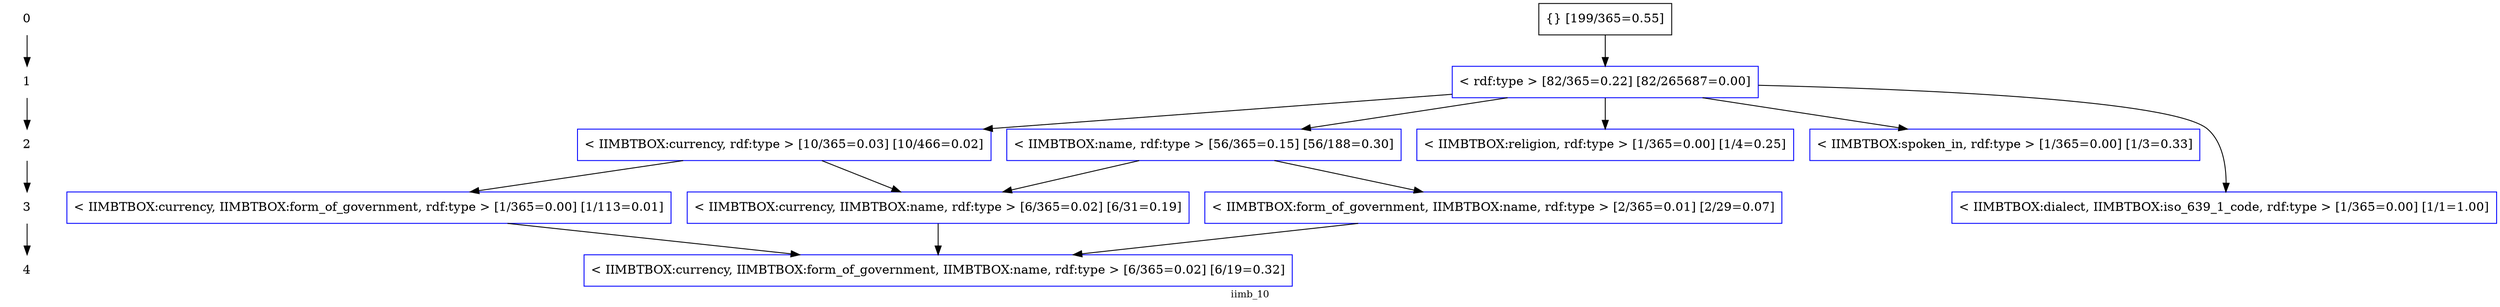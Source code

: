 digraph iimb_10 {
  {
    rank=same;
    node_r0 [label="0", shape="plaintext"];
    node_n97d170e1550eee4afc0af065b78cda302a97674c [color="black", label="{} [199/365=0.55]", shape="rectangle", style="solid"];
  }
  {
    rank=same;
    node_r1 [label="1", shape="plaintext"];
    node_n3c197cb1f6842dc41aa48dc8b9032284bcf39a27 [color="blue", label="< rdf:type > [82/365=0.22] [82/265687=0.00]", shape="rectangle", style="solid"];
  }
  {
    rank=same;
    node_r2 [label="2", shape="plaintext"];
    node_n76925b9967b455dafe672dbc3e6378f92b41ff12 [color="blue", label="< IIMBTBOX:currency, rdf:type > [10/365=0.03] [10/466=0.02]", shape="rectangle", style="solid"];
    node_n80bb4dd36e016f9285a39311cf8a75356e62accd [color="blue", label="< IIMBTBOX:name, rdf:type > [56/365=0.15] [56/188=0.30]", shape="rectangle", style="solid"];
    node_n3d0ea89fcfc19530482f7b4094ac6d5da151cfdd [color="blue", label="< IIMBTBOX:religion, rdf:type > [1/365=0.00] [1/4=0.25]", shape="rectangle", style="solid"];
    node_nd31f85a96ae626525719c53d5d2ba6caca661d18 [color="blue", label="< IIMBTBOX:spoken_in, rdf:type > [1/365=0.00] [1/3=0.33]", shape="rectangle", style="solid"];
  }
  {
    rank=same;
    node_r3 [label="3", shape="plaintext"];
    node_n5dc5ec62dcaf684f5981dd15c9f66d231ad4690f [color="blue", label="< IIMBTBOX:currency, IIMBTBOX:form_of_government, rdf:type > [1/365=0.00] [1/113=0.01]", shape="rectangle", style="solid"];
    node_ne011c73957338b5603cffa07ac0490c3b5cb3ac5 [color="blue", label="< IIMBTBOX:currency, IIMBTBOX:name, rdf:type > [6/365=0.02] [6/31=0.19]", shape="rectangle", style="solid"];
    node_n971bdeb76c3c97005f627ab0108718a7e2dd92b8 [color="blue", label="< IIMBTBOX:dialect, IIMBTBOX:iso_639_1_code, rdf:type > [1/365=0.00] [1/1=1.00]", shape="rectangle", style="solid"];
    node_nbb55f02aee32bdf6f24e750b78acc7b8f71f48d7 [color="blue", label="< IIMBTBOX:form_of_government, IIMBTBOX:name, rdf:type > [2/365=0.01] [2/29=0.07]", shape="rectangle", style="solid"];
  }
  {
    rank=same;
    node_r4 [label="4", shape="plaintext"];
    node_n28f8faafcd7cb766a92477453758733bea20a2a7 [color="blue", label="< IIMBTBOX:currency, IIMBTBOX:form_of_government, IIMBTBOX:name, rdf:type > [6/365=0.02] [6/19=0.32]", shape="rectangle", style="solid"];
  }


  node_r0 -> node_r1 ;
  node_r1 -> node_r2 ;
  node_r2 -> node_r3 ;
  node_r3 -> node_r4 ;

  node_n5dc5ec62dcaf684f5981dd15c9f66d231ad4690f -> node_n28f8faafcd7cb766a92477453758733bea20a2a7 [color="black", style="solid"];
  node_ne011c73957338b5603cffa07ac0490c3b5cb3ac5 -> node_n28f8faafcd7cb766a92477453758733bea20a2a7 [color="black", style="solid"];
  node_nbb55f02aee32bdf6f24e750b78acc7b8f71f48d7 -> node_n28f8faafcd7cb766a92477453758733bea20a2a7 [color="black", style="solid"];
  node_n76925b9967b455dafe672dbc3e6378f92b41ff12 -> node_n5dc5ec62dcaf684f5981dd15c9f66d231ad4690f [color="black", style="solid"];
  node_n76925b9967b455dafe672dbc3e6378f92b41ff12 -> node_ne011c73957338b5603cffa07ac0490c3b5cb3ac5 [color="black", style="solid"];
  node_n80bb4dd36e016f9285a39311cf8a75356e62accd -> node_ne011c73957338b5603cffa07ac0490c3b5cb3ac5 [color="black", style="solid"];
  node_n3c197cb1f6842dc41aa48dc8b9032284bcf39a27 -> node_n76925b9967b455dafe672dbc3e6378f92b41ff12 [color="black", style="solid"];
  node_n3c197cb1f6842dc41aa48dc8b9032284bcf39a27 -> node_n971bdeb76c3c97005f627ab0108718a7e2dd92b8 [color="black", style="solid"];
  node_n80bb4dd36e016f9285a39311cf8a75356e62accd -> node_nbb55f02aee32bdf6f24e750b78acc7b8f71f48d7 [color="black", style="solid"];
  node_n3c197cb1f6842dc41aa48dc8b9032284bcf39a27 -> node_n80bb4dd36e016f9285a39311cf8a75356e62accd [color="black", style="solid"];
  node_n3c197cb1f6842dc41aa48dc8b9032284bcf39a27 -> node_n3d0ea89fcfc19530482f7b4094ac6d5da151cfdd [color="black", style="solid"];
  node_n3c197cb1f6842dc41aa48dc8b9032284bcf39a27 -> node_nd31f85a96ae626525719c53d5d2ba6caca661d18 [color="black", style="solid"];
  node_n97d170e1550eee4afc0af065b78cda302a97674c -> node_n3c197cb1f6842dc41aa48dc8b9032284bcf39a27 [color="black", style="solid"];

  charset="UTF-8"
  fontsize="11.0"
  label="iimb_10"
  overlap="false"
}
